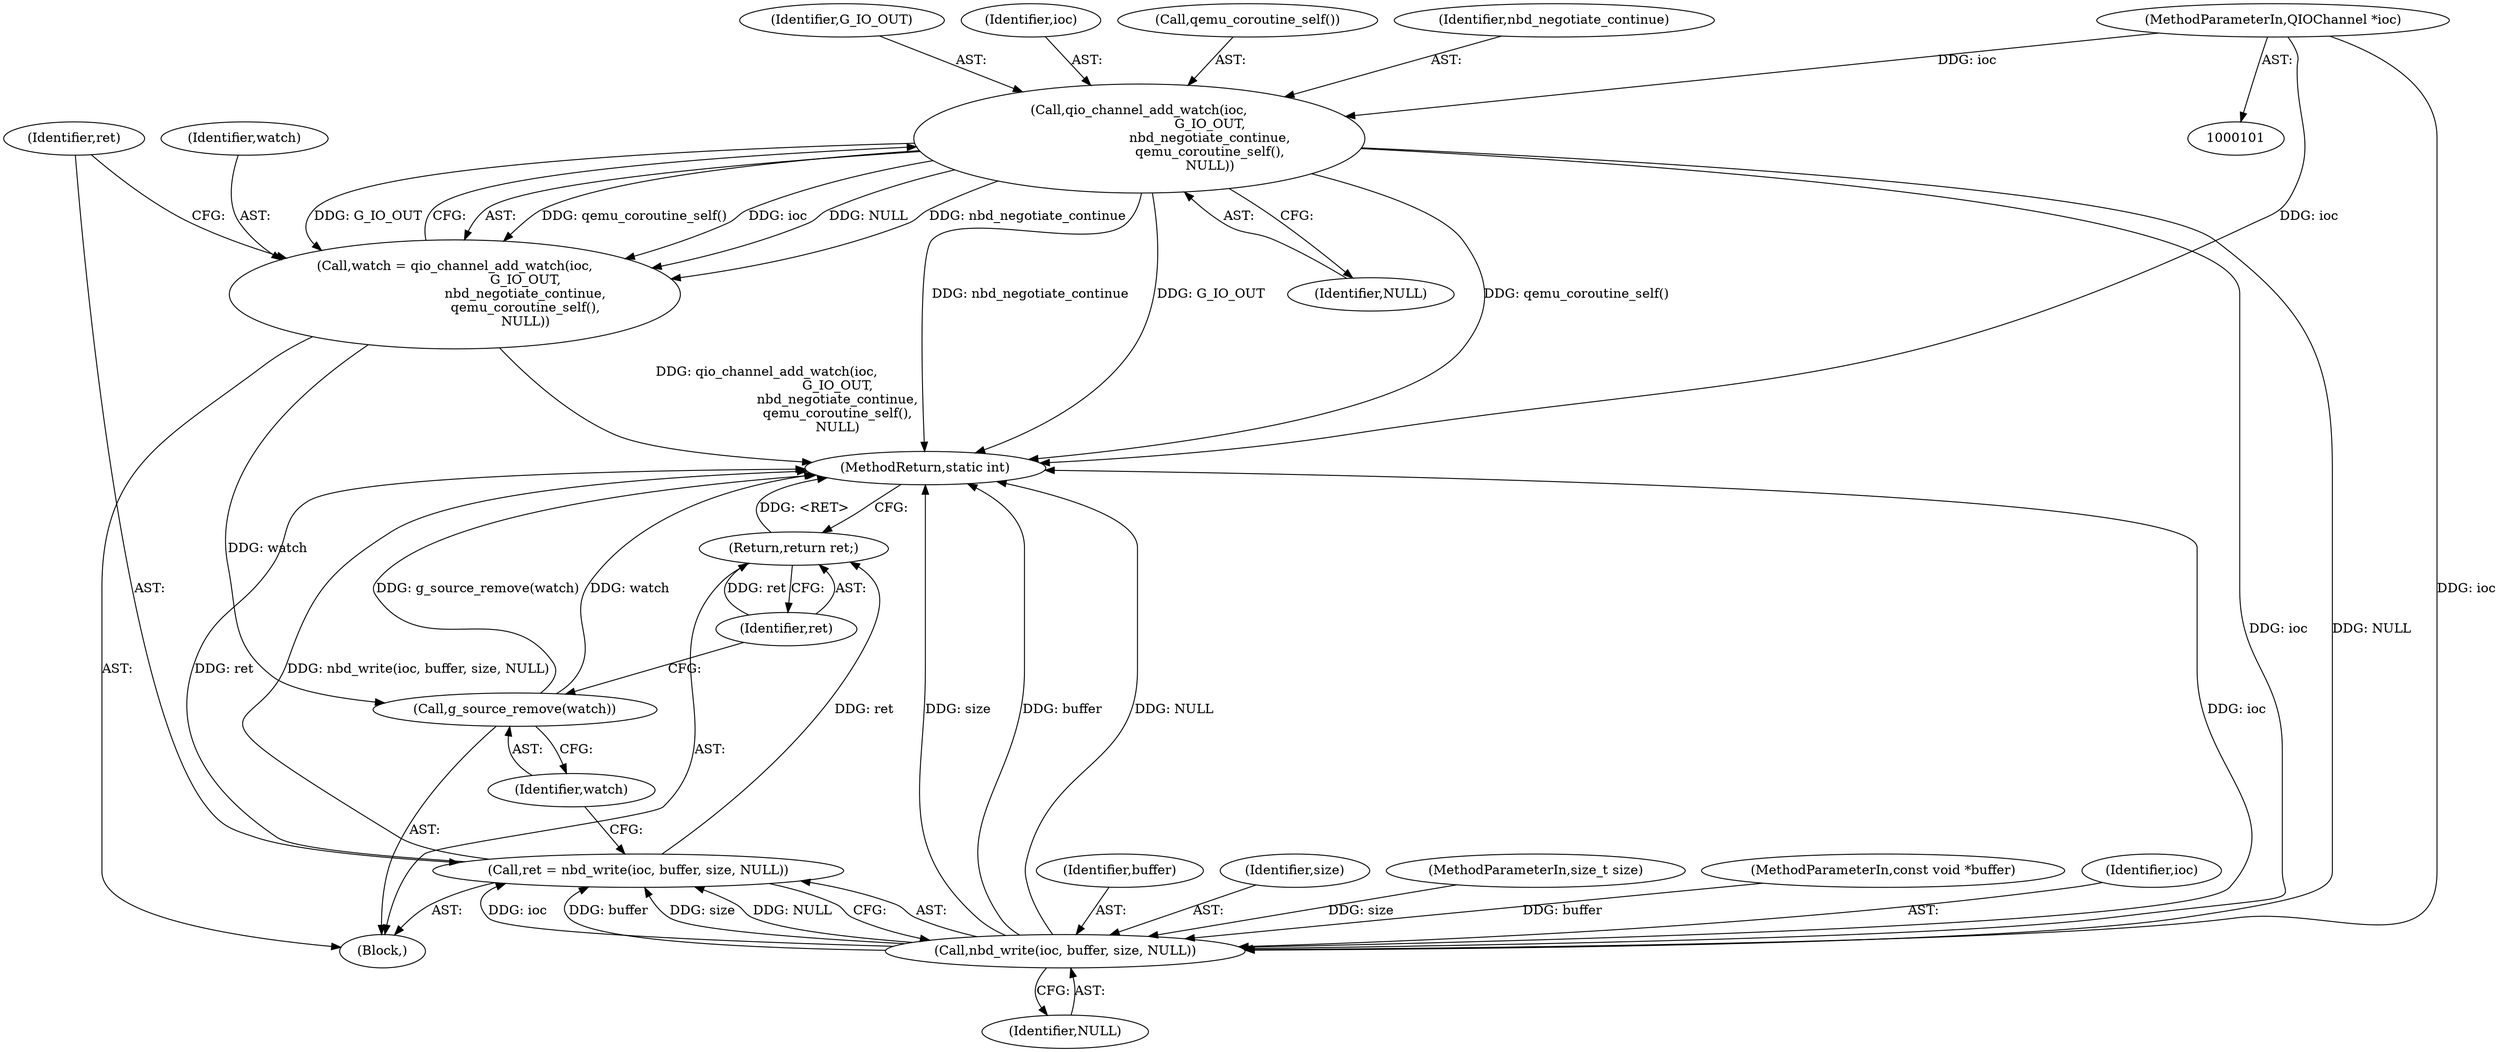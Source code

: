 digraph "1_qemu_2b0bbc4f8809c972bad134bc1a2570dbb01dea0b_2@pointer" {
"1000112" [label="(Call,qio_channel_add_watch(ioc,\n                                  G_IO_OUT,\n                                  nbd_negotiate_continue,\n                                  qemu_coroutine_self(),\n                                  NULL))"];
"1000102" [label="(MethodParameterIn,QIOChannel *ioc)"];
"1000110" [label="(Call,watch = qio_channel_add_watch(ioc,\n                                  G_IO_OUT,\n                                  nbd_negotiate_continue,\n                                  qemu_coroutine_self(),\n                                  NULL))"];
"1000125" [label="(Call,g_source_remove(watch))"];
"1000120" [label="(Call,nbd_write(ioc, buffer, size, NULL))"];
"1000118" [label="(Call,ret = nbd_write(ioc, buffer, size, NULL))"];
"1000127" [label="(Return,return ret;)"];
"1000127" [label="(Return,return ret;)"];
"1000122" [label="(Identifier,buffer)"];
"1000105" [label="(Block,)"];
"1000102" [label="(MethodParameterIn,QIOChannel *ioc)"];
"1000113" [label="(Identifier,ioc)"];
"1000124" [label="(Identifier,NULL)"];
"1000116" [label="(Call,qemu_coroutine_self())"];
"1000123" [label="(Identifier,size)"];
"1000118" [label="(Call,ret = nbd_write(ioc, buffer, size, NULL))"];
"1000126" [label="(Identifier,watch)"];
"1000128" [label="(Identifier,ret)"];
"1000111" [label="(Identifier,watch)"];
"1000104" [label="(MethodParameterIn,size_t size)"];
"1000129" [label="(MethodReturn,static int)"];
"1000103" [label="(MethodParameterIn,const void *buffer)"];
"1000125" [label="(Call,g_source_remove(watch))"];
"1000115" [label="(Identifier,nbd_negotiate_continue)"];
"1000120" [label="(Call,nbd_write(ioc, buffer, size, NULL))"];
"1000112" [label="(Call,qio_channel_add_watch(ioc,\n                                  G_IO_OUT,\n                                  nbd_negotiate_continue,\n                                  qemu_coroutine_self(),\n                                  NULL))"];
"1000121" [label="(Identifier,ioc)"];
"1000117" [label="(Identifier,NULL)"];
"1000110" [label="(Call,watch = qio_channel_add_watch(ioc,\n                                  G_IO_OUT,\n                                  nbd_negotiate_continue,\n                                  qemu_coroutine_self(),\n                                  NULL))"];
"1000114" [label="(Identifier,G_IO_OUT)"];
"1000119" [label="(Identifier,ret)"];
"1000112" -> "1000110"  [label="AST: "];
"1000112" -> "1000117"  [label="CFG: "];
"1000113" -> "1000112"  [label="AST: "];
"1000114" -> "1000112"  [label="AST: "];
"1000115" -> "1000112"  [label="AST: "];
"1000116" -> "1000112"  [label="AST: "];
"1000117" -> "1000112"  [label="AST: "];
"1000110" -> "1000112"  [label="CFG: "];
"1000112" -> "1000129"  [label="DDG: G_IO_OUT"];
"1000112" -> "1000129"  [label="DDG: qemu_coroutine_self()"];
"1000112" -> "1000129"  [label="DDG: nbd_negotiate_continue"];
"1000112" -> "1000110"  [label="DDG: qemu_coroutine_self()"];
"1000112" -> "1000110"  [label="DDG: ioc"];
"1000112" -> "1000110"  [label="DDG: NULL"];
"1000112" -> "1000110"  [label="DDG: nbd_negotiate_continue"];
"1000112" -> "1000110"  [label="DDG: G_IO_OUT"];
"1000102" -> "1000112"  [label="DDG: ioc"];
"1000112" -> "1000120"  [label="DDG: ioc"];
"1000112" -> "1000120"  [label="DDG: NULL"];
"1000102" -> "1000101"  [label="AST: "];
"1000102" -> "1000129"  [label="DDG: ioc"];
"1000102" -> "1000120"  [label="DDG: ioc"];
"1000110" -> "1000105"  [label="AST: "];
"1000111" -> "1000110"  [label="AST: "];
"1000119" -> "1000110"  [label="CFG: "];
"1000110" -> "1000129"  [label="DDG: qio_channel_add_watch(ioc,\n                                  G_IO_OUT,\n                                  nbd_negotiate_continue,\n                                  qemu_coroutine_self(),\n                                  NULL)"];
"1000110" -> "1000125"  [label="DDG: watch"];
"1000125" -> "1000105"  [label="AST: "];
"1000125" -> "1000126"  [label="CFG: "];
"1000126" -> "1000125"  [label="AST: "];
"1000128" -> "1000125"  [label="CFG: "];
"1000125" -> "1000129"  [label="DDG: watch"];
"1000125" -> "1000129"  [label="DDG: g_source_remove(watch)"];
"1000120" -> "1000118"  [label="AST: "];
"1000120" -> "1000124"  [label="CFG: "];
"1000121" -> "1000120"  [label="AST: "];
"1000122" -> "1000120"  [label="AST: "];
"1000123" -> "1000120"  [label="AST: "];
"1000124" -> "1000120"  [label="AST: "];
"1000118" -> "1000120"  [label="CFG: "];
"1000120" -> "1000129"  [label="DDG: size"];
"1000120" -> "1000129"  [label="DDG: buffer"];
"1000120" -> "1000129"  [label="DDG: NULL"];
"1000120" -> "1000129"  [label="DDG: ioc"];
"1000120" -> "1000118"  [label="DDG: ioc"];
"1000120" -> "1000118"  [label="DDG: buffer"];
"1000120" -> "1000118"  [label="DDG: size"];
"1000120" -> "1000118"  [label="DDG: NULL"];
"1000103" -> "1000120"  [label="DDG: buffer"];
"1000104" -> "1000120"  [label="DDG: size"];
"1000118" -> "1000105"  [label="AST: "];
"1000119" -> "1000118"  [label="AST: "];
"1000126" -> "1000118"  [label="CFG: "];
"1000118" -> "1000129"  [label="DDG: ret"];
"1000118" -> "1000129"  [label="DDG: nbd_write(ioc, buffer, size, NULL)"];
"1000118" -> "1000127"  [label="DDG: ret"];
"1000127" -> "1000105"  [label="AST: "];
"1000127" -> "1000128"  [label="CFG: "];
"1000128" -> "1000127"  [label="AST: "];
"1000129" -> "1000127"  [label="CFG: "];
"1000127" -> "1000129"  [label="DDG: <RET>"];
"1000128" -> "1000127"  [label="DDG: ret"];
}
